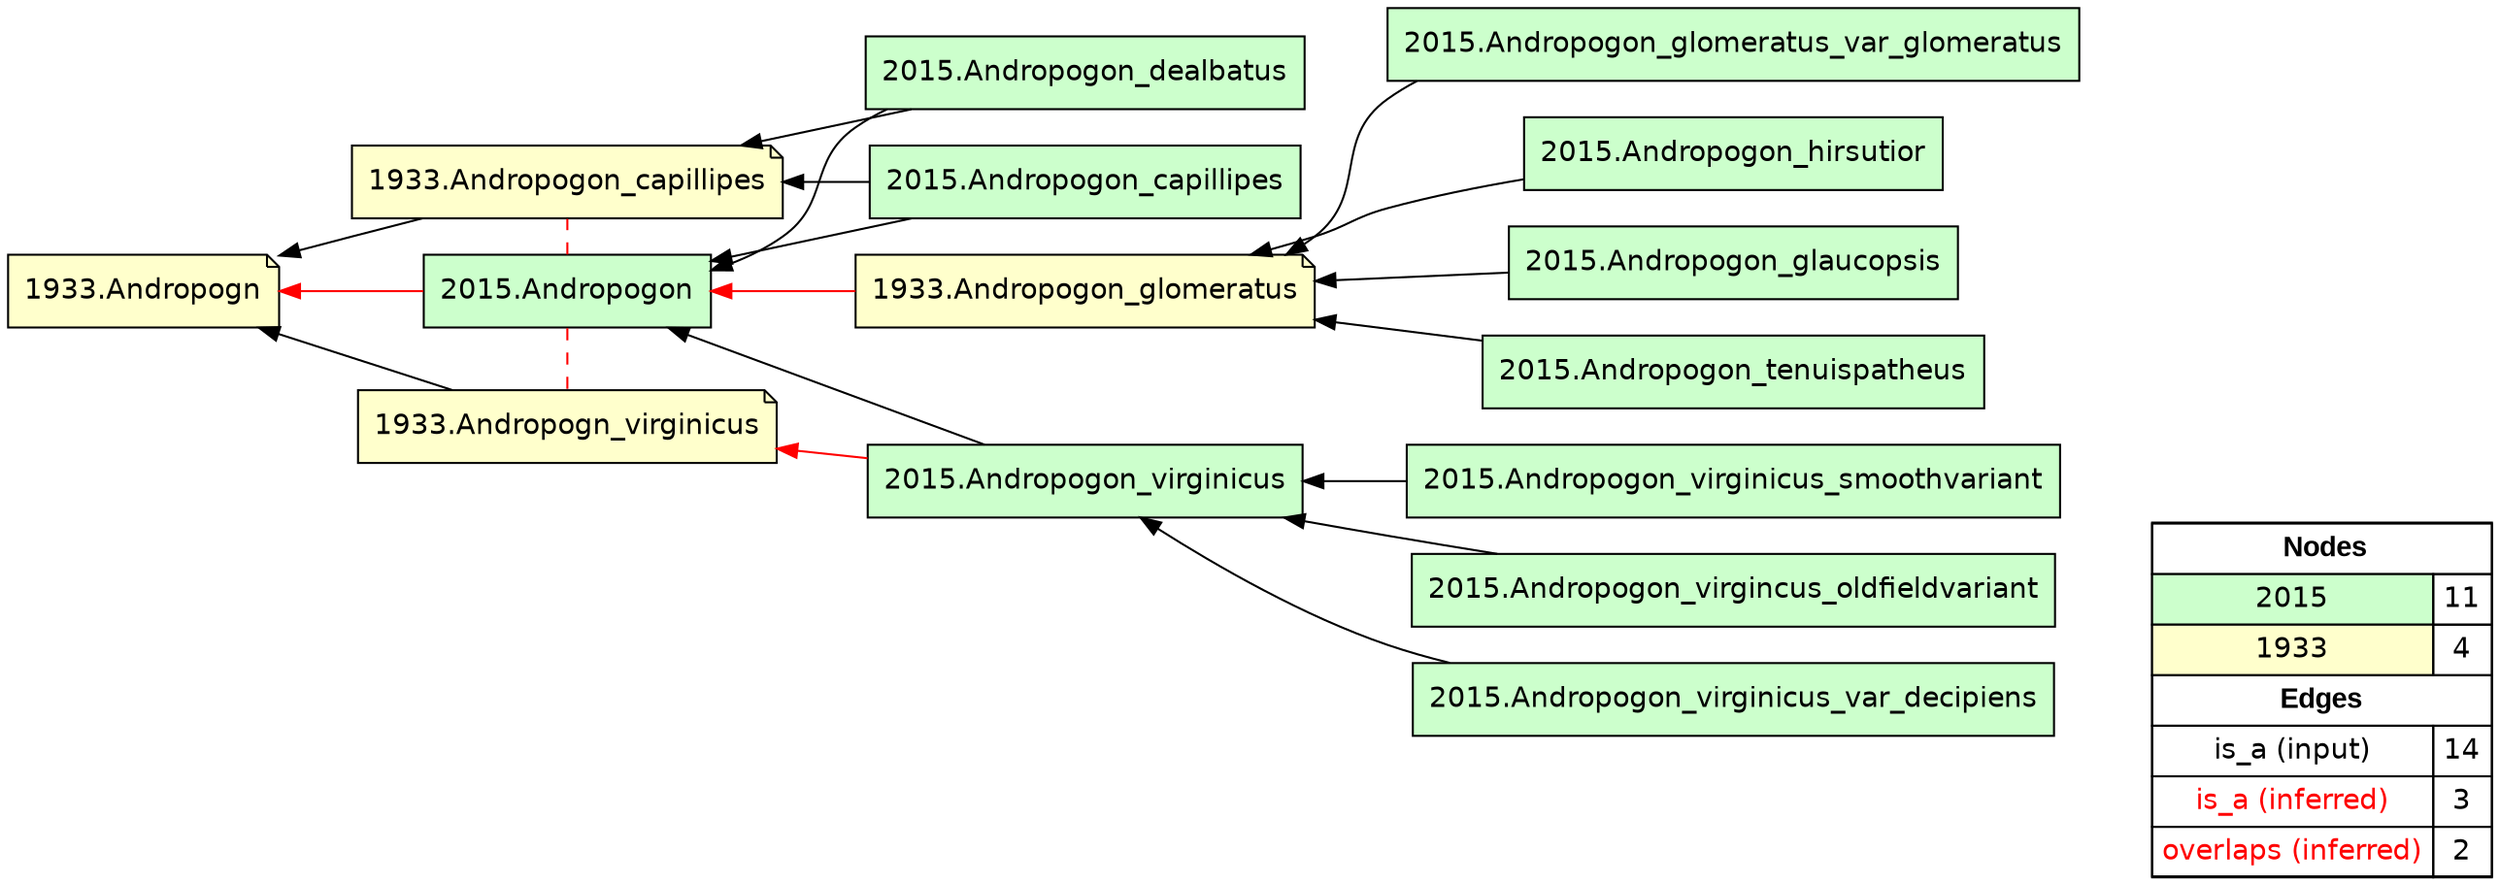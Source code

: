 digraph{
rankdir=RL
node[shape=box style=filled fillcolor="#CCFFCC" fontname="helvetica"] 
"2015.Andropogon_hirsutior"
"2015.Andropogon_glaucopsis"
"2015.Andropogon_dealbatus"
"2015.Andropogon_capillipes"
"2015.Andropogon_virginicus_var_decipiens"
"2015.Andropogon"
"2015.Andropogon_tenuispatheus"
"2015.Andropogon_virginicus_smoothvariant"
"2015.Andropogon_virginicus"
"2015.Andropogon_glomeratus_var_glomeratus"
"2015.Andropogon_virgincus_oldfieldvariant"
node[shape=note style=filled fillcolor="#FFFFCC" fontname="helvetica"] 
"1933.Andropogn"
"1933.Andropogon_capillipes"
"1933.Andropogon_glomeratus"
"1933.Andropogn_virginicus"
edge[arrowhead=normal style=solid color="#000000" constraint=true penwidth=1]
"2015.Andropogon_dealbatus" -> "2015.Andropogon"
"2015.Andropogon_virginicus_var_decipiens" -> "2015.Andropogon_virginicus"
"2015.Andropogon_capillipes" -> "1933.Andropogon_capillipes"
"2015.Andropogon_tenuispatheus" -> "1933.Andropogon_glomeratus"
"2015.Andropogon_virgincus_oldfieldvariant" -> "2015.Andropogon_virginicus"
"2015.Andropogon_hirsutior" -> "1933.Andropogon_glomeratus"
"1933.Andropogn_virginicus" -> "1933.Andropogn"
"2015.Andropogon_virginicus" -> "2015.Andropogon"
"2015.Andropogon_glaucopsis" -> "1933.Andropogon_glomeratus"
"2015.Andropogon_capillipes" -> "2015.Andropogon"
"1933.Andropogon_capillipes" -> "1933.Andropogn"
"2015.Andropogon_virginicus_smoothvariant" -> "2015.Andropogon_virginicus"
"2015.Andropogon_glomeratus_var_glomeratus" -> "1933.Andropogon_glomeratus"
"2015.Andropogon_dealbatus" -> "1933.Andropogon_capillipes"
edge[arrowhead=normal style=dotted color="#000000" constraint=true penwidth=1]
edge[arrowhead=normal style=solid color="#FF0000" constraint=true penwidth=1]
"2015.Andropogon_virginicus" -> "1933.Andropogn_virginicus"
"1933.Andropogon_glomeratus" -> "2015.Andropogon"
"2015.Andropogon" -> "1933.Andropogn"
edge[arrowhead=none style=dashed color="#FF0000" constraint=false penwidth=1]
"2015.Andropogon" -> "1933.Andropogon_capillipes"
"2015.Andropogon" -> "1933.Andropogn_virginicus"
node[shape=box] 
{rank=source Legend [fillcolor= white margin=0 label=< 
 <TABLE BORDER="0" CELLBORDER="1" CELLSPACING="0" CELLPADDING="4"> 
<TR> <TD COLSPAN="2"><font face="Arial Black"> Nodes</font></TD> </TR> 
<TR> 
 <TD bgcolor="#CCFFCC" fontname="helvetica">2015</TD> 
 <TD>11</TD> 
 </TR> 
<TR> 
 <TD bgcolor="#FFFFCC" fontname="helvetica">1933</TD> 
 <TD>4</TD> 
 </TR> 
<TR> <TD COLSPAN="2"><font face = "Arial Black"> Edges </font></TD> </TR> 
<TR> 
 <TD><font color ="#000000">is_a (input)</font></TD><TD>14</TD>
</TR>
<TR> 
 <TD><font color ="#FF0000">is_a (inferred)</font></TD><TD>3</TD>
</TR>
<TR> 
 <TD><font color ="#FF0000">overlaps (inferred)</font></TD><TD>2</TD>
</TR>
</TABLE> 
 >] } 
}